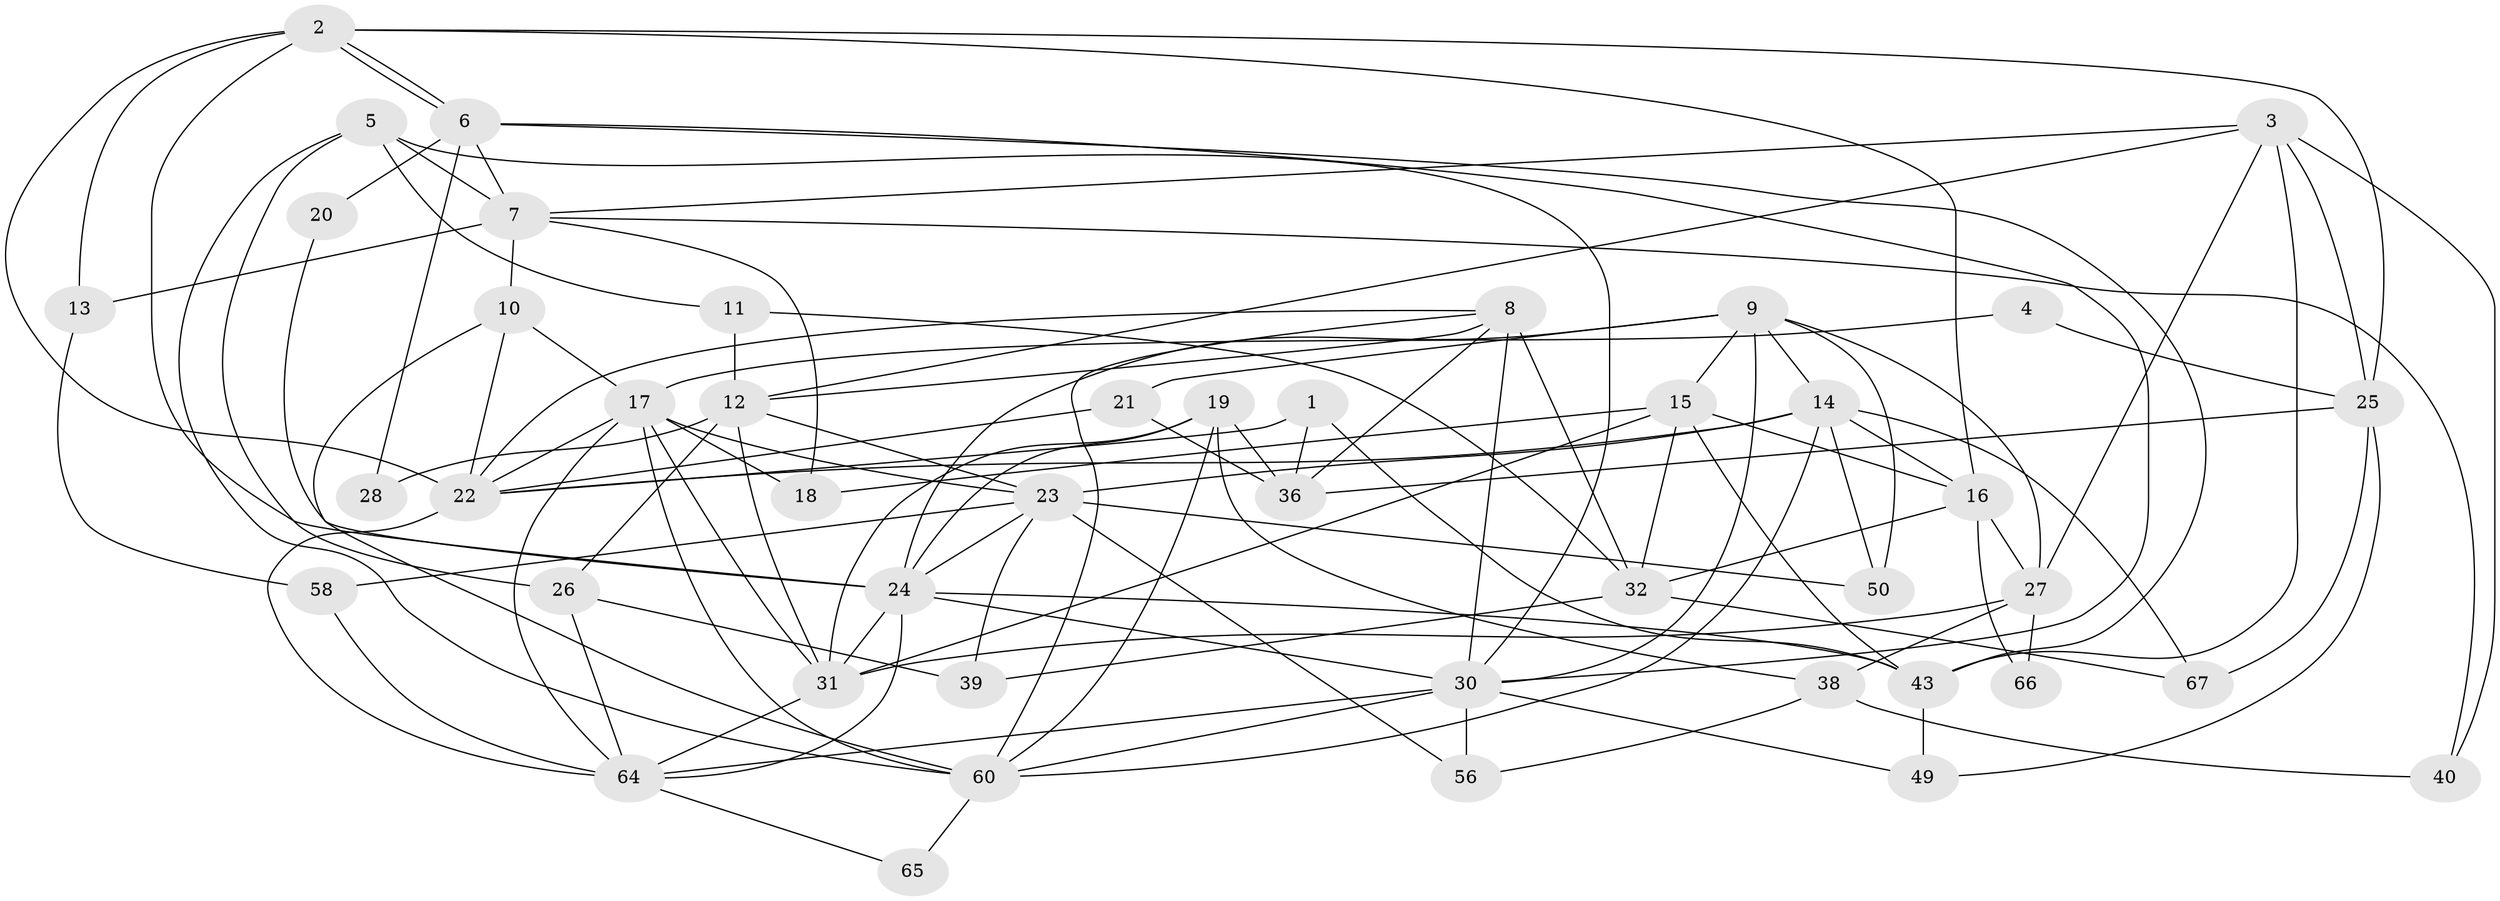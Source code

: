 // original degree distribution, {3: 0.3, 6: 0.07142857142857142, 4: 0.2714285714285714, 2: 0.11428571428571428, 5: 0.18571428571428572, 7: 0.02857142857142857, 8: 0.02857142857142857}
// Generated by graph-tools (version 1.1) at 2025/41/03/06/25 10:41:52]
// undirected, 45 vertices, 114 edges
graph export_dot {
graph [start="1"]
  node [color=gray90,style=filled];
  1;
  2 [super="+29"];
  3 [super="+45"];
  4;
  5 [super="+61"];
  6 [super="+47"];
  7 [super="+33"];
  8 [super="+35"];
  9 [super="+53"];
  10;
  11;
  12 [super="+34"];
  13;
  14 [super="+46"];
  15 [super="+51"];
  16 [super="+59"];
  17 [super="+69"];
  18;
  19;
  20;
  21;
  22 [super="+44"];
  23 [super="+37"];
  24 [super="+41"];
  25 [super="+52"];
  26;
  27 [super="+42"];
  28;
  30 [super="+48"];
  31 [super="+54"];
  32 [super="+57"];
  36 [super="+62"];
  38;
  39;
  40;
  43 [super="+55"];
  49;
  50;
  56;
  58 [super="+63"];
  60 [super="+70"];
  64 [super="+68"];
  65;
  66;
  67;
  1 -- 36;
  1 -- 43;
  1 -- 22;
  2 -- 6;
  2 -- 6;
  2 -- 13 [weight=2];
  2 -- 24;
  2 -- 22;
  2 -- 25;
  2 -- 16;
  3 -- 27;
  3 -- 7;
  3 -- 40;
  3 -- 43;
  3 -- 12;
  3 -- 25;
  4 -- 25;
  4 -- 17;
  5 -- 30;
  5 -- 26;
  5 -- 60;
  5 -- 7;
  5 -- 11;
  6 -- 43;
  6 -- 20;
  6 -- 28;
  6 -- 30;
  6 -- 7;
  7 -- 13;
  7 -- 18;
  7 -- 40;
  7 -- 10;
  8 -- 12;
  8 -- 32;
  8 -- 22;
  8 -- 60;
  8 -- 36;
  8 -- 30;
  9 -- 30;
  9 -- 21;
  9 -- 24;
  9 -- 50;
  9 -- 27;
  9 -- 14;
  9 -- 15;
  10 -- 60;
  10 -- 22;
  10 -- 17;
  11 -- 12;
  11 -- 32;
  12 -- 31;
  12 -- 26;
  12 -- 28;
  12 -- 23;
  13 -- 58;
  14 -- 23;
  14 -- 50;
  14 -- 67;
  14 -- 22;
  14 -- 60;
  14 -- 16;
  15 -- 16;
  15 -- 32;
  15 -- 18;
  15 -- 43;
  15 -- 31;
  16 -- 66;
  16 -- 27;
  16 -- 32;
  17 -- 22;
  17 -- 31;
  17 -- 64;
  17 -- 18;
  17 -- 23;
  17 -- 60;
  19 -- 31;
  19 -- 24;
  19 -- 36;
  19 -- 38;
  19 -- 60;
  20 -- 24;
  21 -- 22;
  21 -- 36;
  22 -- 64;
  23 -- 24;
  23 -- 50;
  23 -- 39;
  23 -- 56;
  23 -- 58;
  24 -- 64;
  24 -- 43;
  24 -- 31;
  24 -- 30;
  25 -- 49;
  25 -- 67;
  25 -- 36;
  26 -- 39;
  26 -- 64;
  27 -- 31;
  27 -- 66;
  27 -- 38;
  30 -- 49;
  30 -- 56;
  30 -- 64;
  30 -- 60;
  31 -- 64;
  32 -- 67;
  32 -- 39;
  38 -- 56;
  38 -- 40;
  43 -- 49;
  58 -- 64;
  60 -- 65;
  64 -- 65;
}
